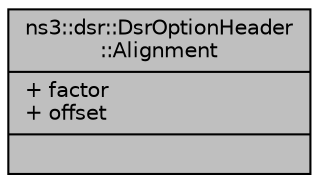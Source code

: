 digraph "ns3::dsr::DsrOptionHeader::Alignment"
{
  edge [fontname="Helvetica",fontsize="10",labelfontname="Helvetica",labelfontsize="10"];
  node [fontname="Helvetica",fontsize="10",shape=record];
  Node1 [label="{ns3::dsr::DsrOptionHeader\l::Alignment\n|+ factor\l+ offset\l|}",height=0.2,width=0.4,color="black", fillcolor="grey75", style="filled", fontcolor="black"];
}
